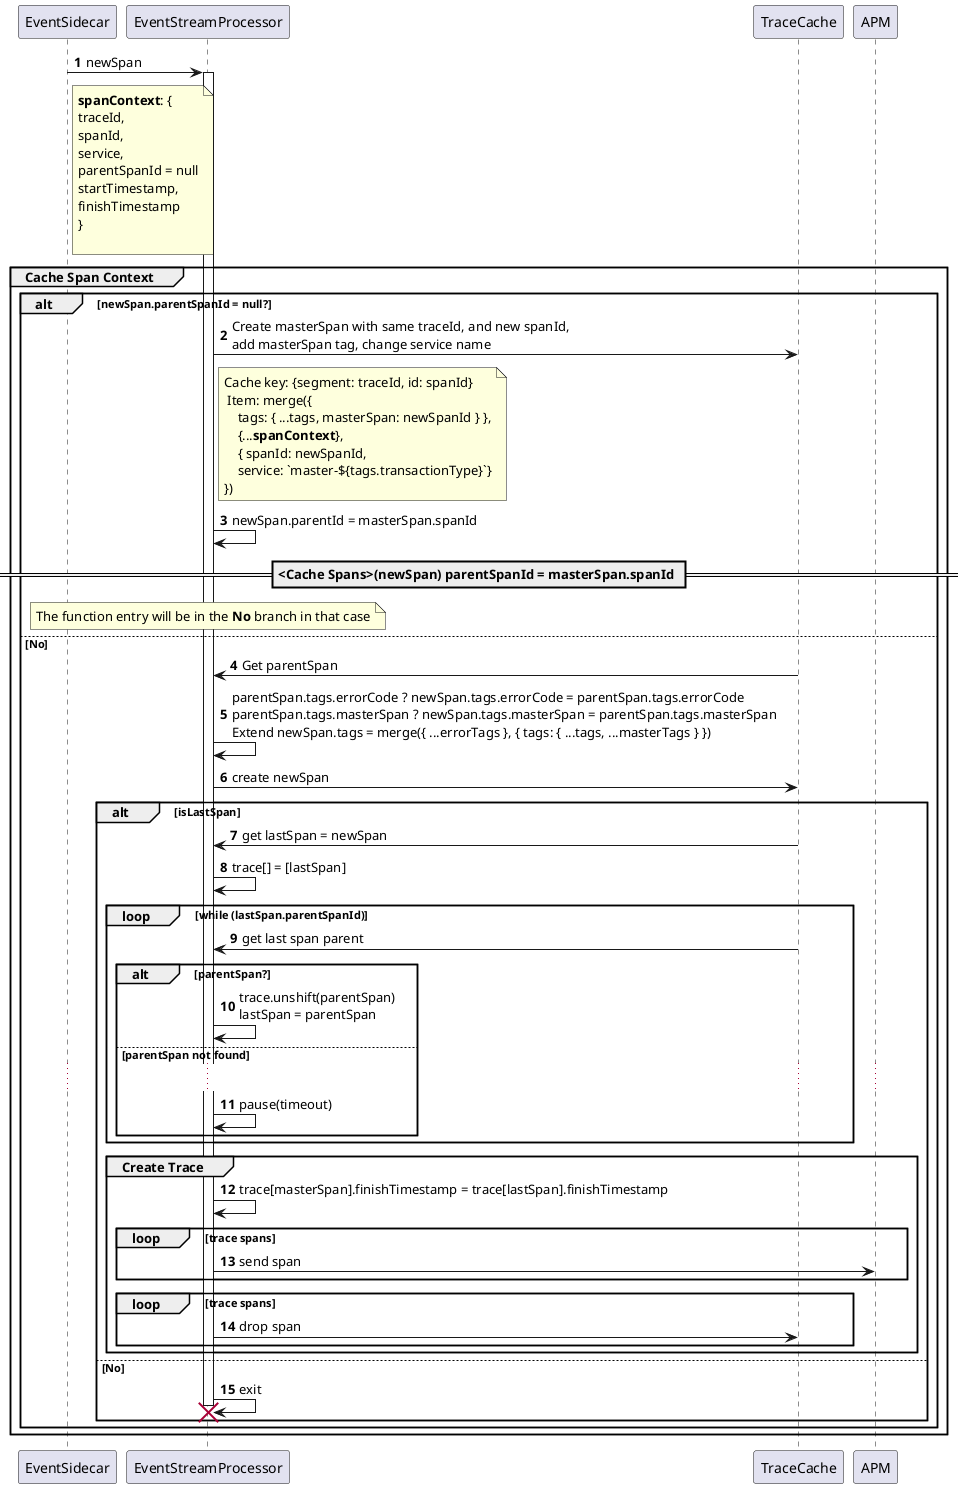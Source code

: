 @startuml
autonumber
    EventSidecar -> EventStreamProcessor: newSpan
    note right of EventSidecar: **spanContext**: {\ntraceId,\nspanId,\nservice,\nparentSpanId = null\nstartTimestamp,\nfinishTimestamp \n}\n
    Activate EventStreamProcessor
group Cache Span Context
    alt newSpan.parentSpanId = null?
        EventStreamProcessor -> TraceCache: Create masterSpan with same traceId, and new spanId,\nadd masterSpan tag, change service name
        note right of EventStreamProcessor: Cache key: {segment: traceId, id: spanId}\n Item: merge({\n    tags: { ...tags, masterSpan: newSpanId } },\n    {...**spanContext**},\n    { spanId: newSpanId,\n    service: `master-${tags.transactionType}`}\n})
        EventStreamProcessor -> EventStreamProcessor: newSpan.parentId = masterSpan.spanId
    == <Cache Spans>(newSpan) parentSpanId = masterSpan.spanId ==
    note over EventStreamProcessor: The function entry will be in the **No** branch in that case
    else No
        EventStreamProcessor <- TraceCache: Get parentSpan
        EventStreamProcessor -> EventStreamProcessor: parentSpan.tags.errorCode ? newSpan.tags.errorCode = parentSpan.tags.errorCode\nparentSpan.tags.masterSpan ? newSpan.tags.masterSpan = parentSpan.tags.masterSpan\nExtend newSpan.tags = merge({ ...errorTags }, { tags: { ...tags, ...masterTags } })
        EventStreamProcessor -> TraceCache: create newSpan
        alt isLastSpan
            EventStreamProcessor <- TraceCache: get lastSpan = newSpan
            EventStreamProcessor -> EventStreamProcessor: trace[] = [lastSpan]
            loop while (lastSpan.parentSpanId)
                EventStreamProcessor <- TraceCache: get last span parent
                alt parentSpan?
                    EventStreamProcessor -> EventStreamProcessor: trace.unshift(parentSpan)\nlastSpan = parentSpan
                else parentSpan not found
                    ...
                    EventStreamProcessor -> EventStreamProcessor: pause(timeout)
                end
            end
            group Create Trace
                EventStreamProcessor -> EventStreamProcessor: trace[masterSpan].finishTimestamp = trace[lastSpan].finishTimestamp
                loop trace spans
                    EventStreamProcessor -> APM: send span
                end
                loop trace spans
                    EventStreamProcessor -> TraceCache: drop span
                end
            end
        else No
            EventStreamProcessor -> EventStreamProcessor !!: exit
        end
    end
end
    
    deactivate EventStreamProcessor
@enduml
